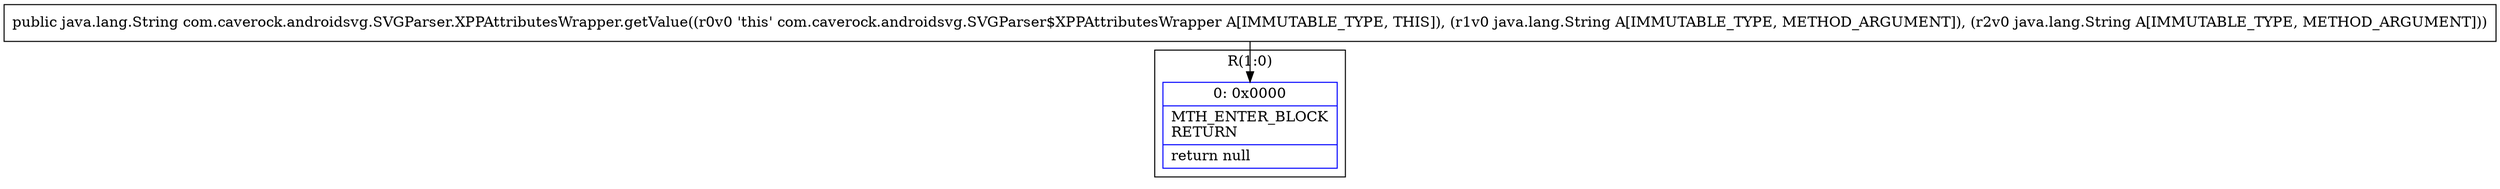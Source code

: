 digraph "CFG forcom.caverock.androidsvg.SVGParser.XPPAttributesWrapper.getValue(Ljava\/lang\/String;Ljava\/lang\/String;)Ljava\/lang\/String;" {
subgraph cluster_Region_1310972185 {
label = "R(1:0)";
node [shape=record,color=blue];
Node_0 [shape=record,label="{0\:\ 0x0000|MTH_ENTER_BLOCK\lRETURN\l|return null\l}"];
}
MethodNode[shape=record,label="{public java.lang.String com.caverock.androidsvg.SVGParser.XPPAttributesWrapper.getValue((r0v0 'this' com.caverock.androidsvg.SVGParser$XPPAttributesWrapper A[IMMUTABLE_TYPE, THIS]), (r1v0 java.lang.String A[IMMUTABLE_TYPE, METHOD_ARGUMENT]), (r2v0 java.lang.String A[IMMUTABLE_TYPE, METHOD_ARGUMENT])) }"];
MethodNode -> Node_0;
}

